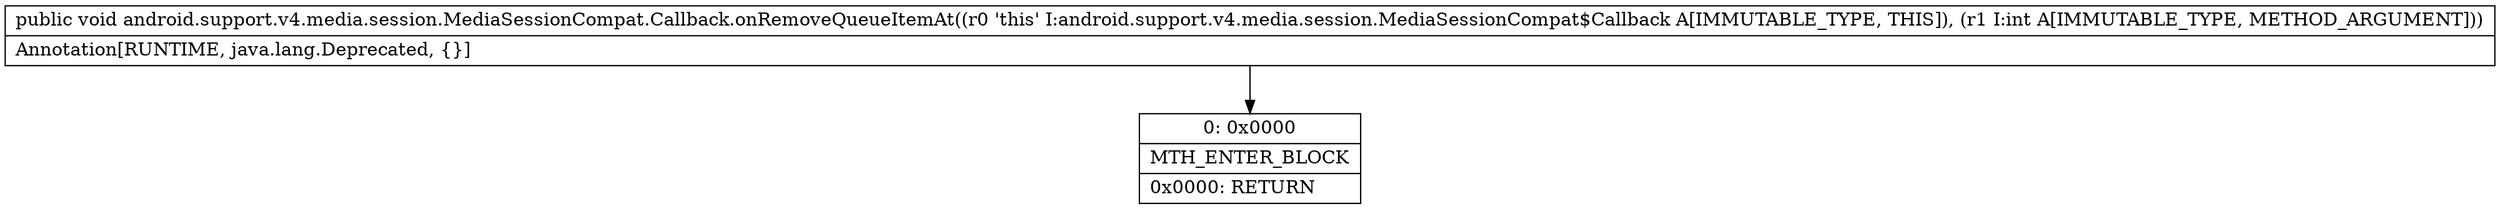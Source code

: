 digraph "CFG forandroid.support.v4.media.session.MediaSessionCompat.Callback.onRemoveQueueItemAt(I)V" {
Node_0 [shape=record,label="{0\:\ 0x0000|MTH_ENTER_BLOCK\l|0x0000: RETURN   \l}"];
MethodNode[shape=record,label="{public void android.support.v4.media.session.MediaSessionCompat.Callback.onRemoveQueueItemAt((r0 'this' I:android.support.v4.media.session.MediaSessionCompat$Callback A[IMMUTABLE_TYPE, THIS]), (r1 I:int A[IMMUTABLE_TYPE, METHOD_ARGUMENT]))  | Annotation[RUNTIME, java.lang.Deprecated, \{\}]\l}"];
MethodNode -> Node_0;
}

